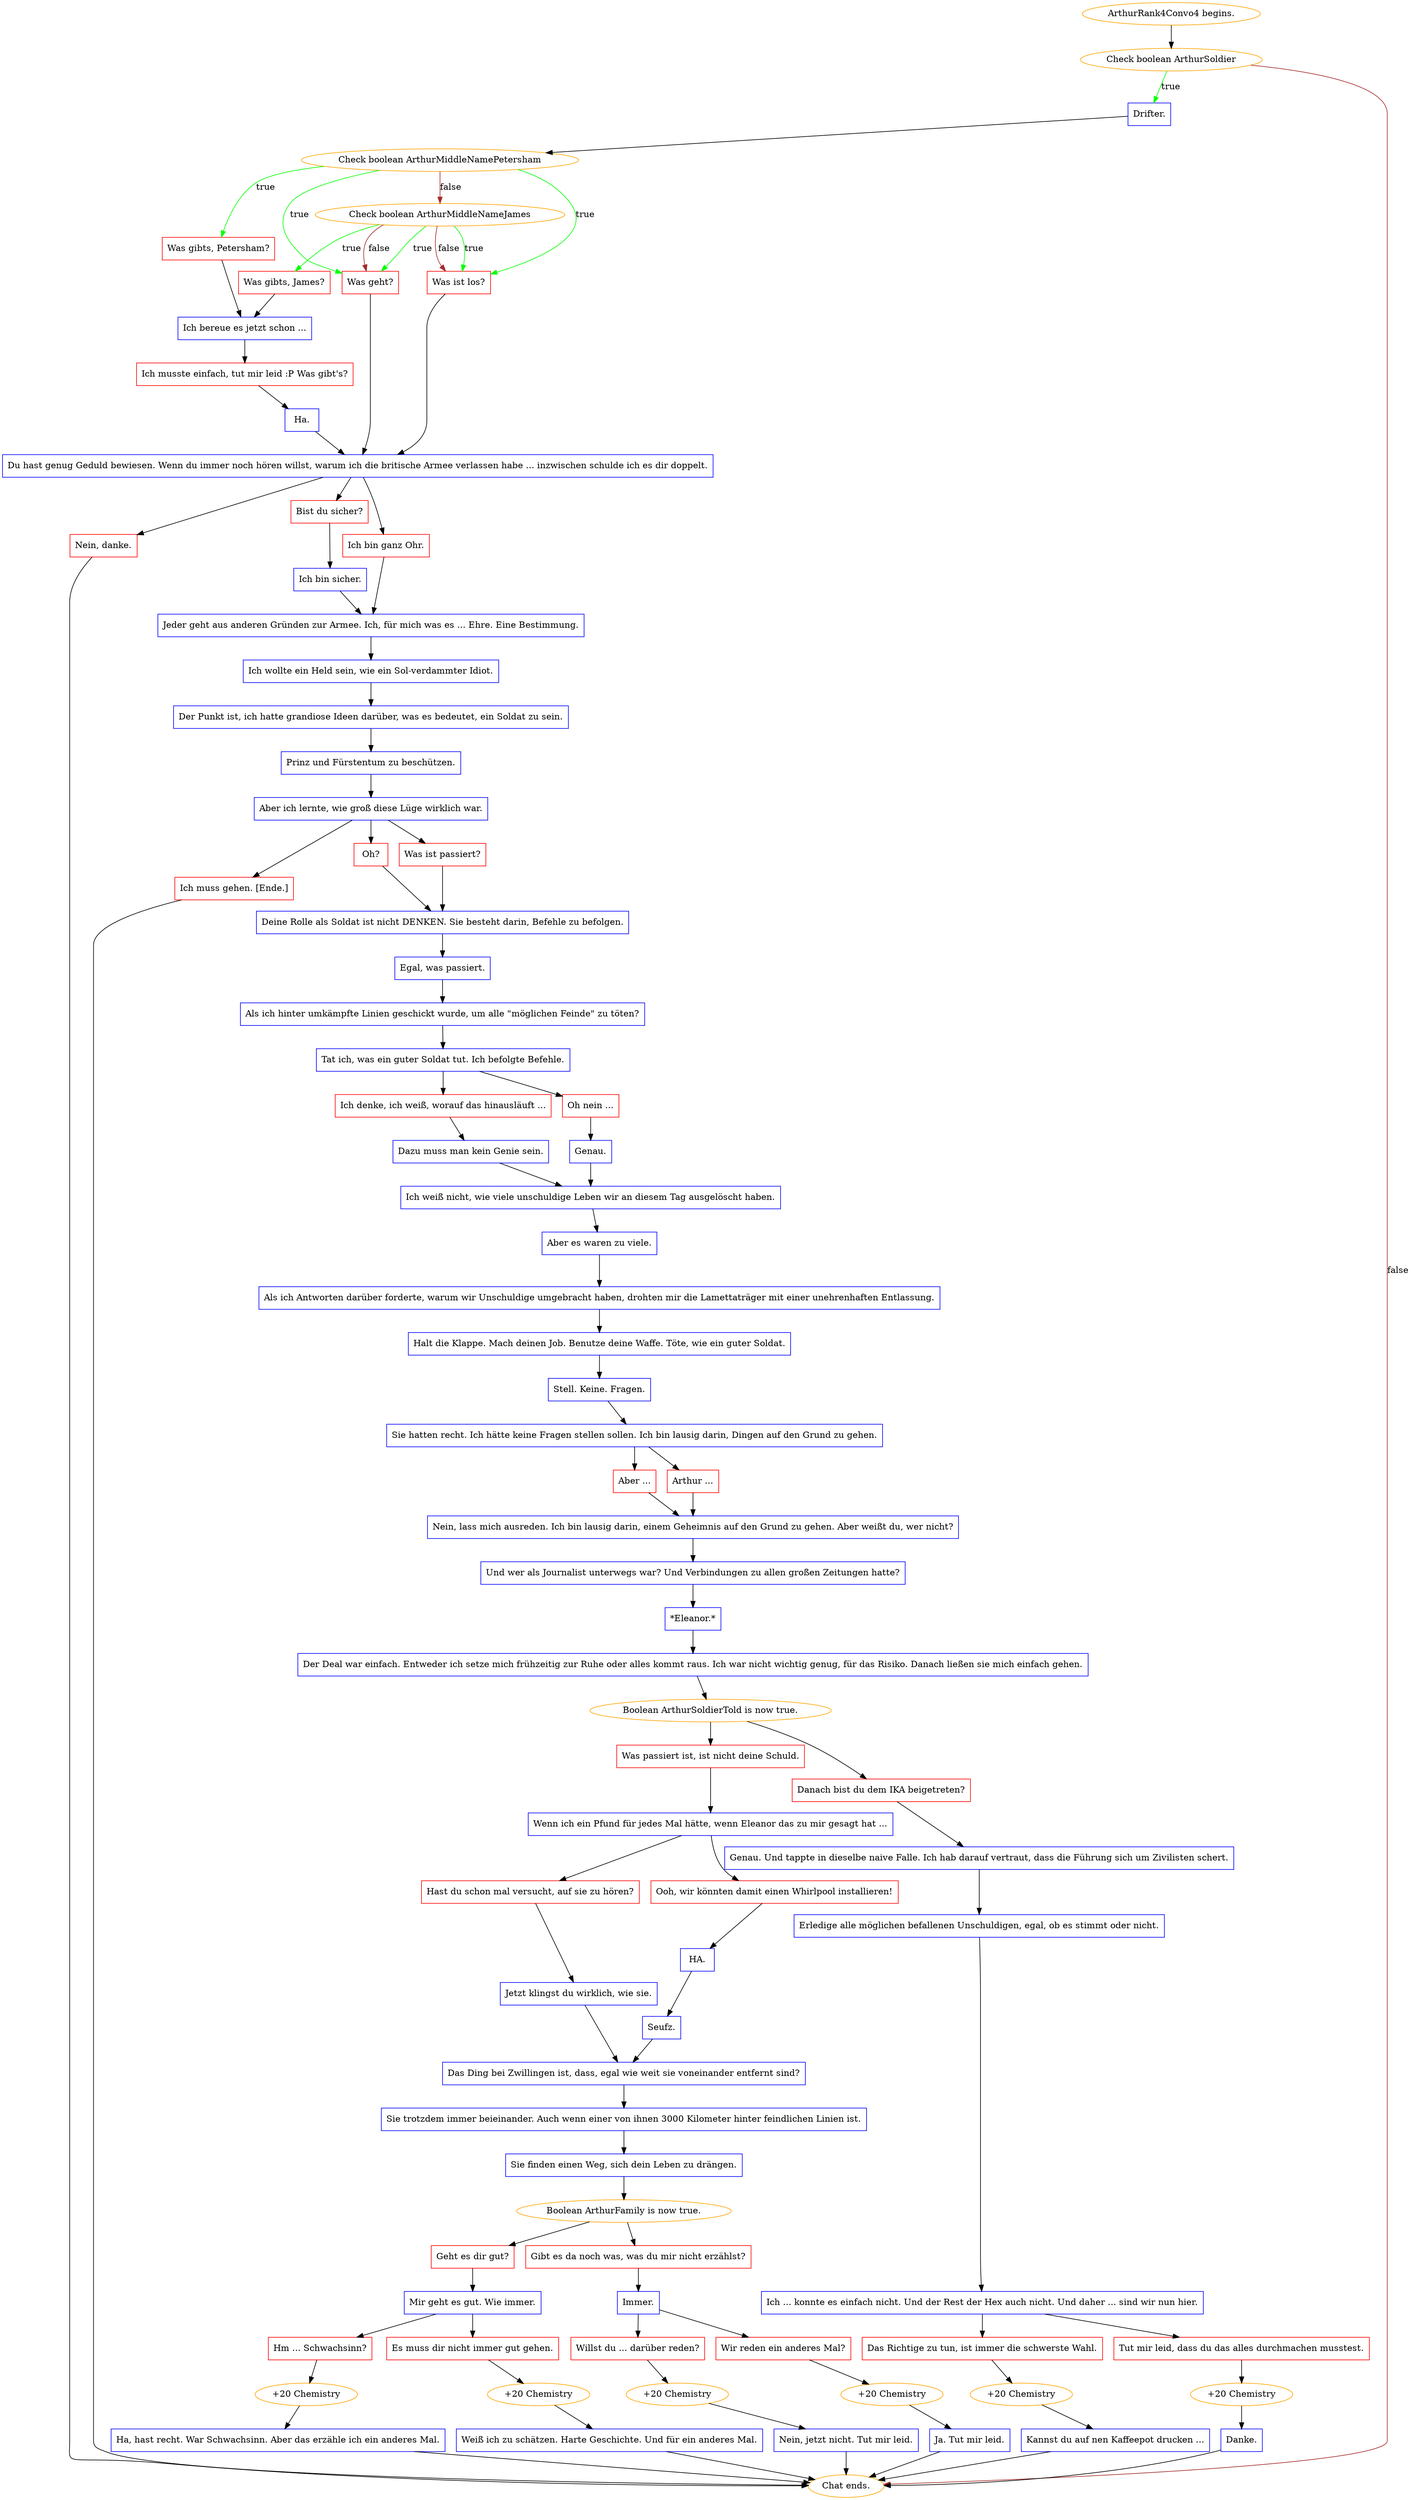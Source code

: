digraph {
	"ArthurRank4Convo4 begins." [color=orange];
		"ArthurRank4Convo4 begins." -> j1651121292;
	j1651121292 [label="Check boolean ArthurSoldier",color=orange];
		j1651121292 -> j3806170266 [label=true,color=green];
		j1651121292 -> "Chat ends." [label=false,color=brown];
	j3806170266 [label="Drifter.",shape=box,color=blue];
		j3806170266 -> j2062515714;
	"Chat ends." [color=orange];
	j2062515714 [label="Check boolean ArthurMiddleNamePetersham",color=orange];
		j2062515714 -> j3064604488 [label=true,color=green];
		j2062515714 -> j809876088 [label=true,color=green];
		j2062515714 -> j452737799 [label=true,color=green];
		j2062515714 -> j2878711458 [label=false,color=brown];
	j3064604488 [label="Was gibts, Petersham?",shape=box,color=red];
		j3064604488 -> j1927870112;
	j809876088 [label="Was geht?",shape=box,color=red];
		j809876088 -> j818998929;
	j452737799 [label="Was ist los?",shape=box,color=red];
		j452737799 -> j818998929;
	j2878711458 [label="Check boolean ArthurMiddleNameJames",color=orange];
		j2878711458 -> j813998855 [label=true,color=green];
		j2878711458 -> j809876088 [label=true,color=green];
		j2878711458 -> j452737799 [label=true,color=green];
		j2878711458 -> j809876088 [label=false,color=brown];
		j2878711458 -> j452737799 [label=false,color=brown];
	j1927870112 [label="Ich bereue es jetzt schon ...",shape=box,color=blue];
		j1927870112 -> j264294962;
	j818998929 [label="Du hast genug Geduld bewiesen. Wenn du immer noch hören willst, warum ich die britische Armee verlassen habe ... inzwischen schulde ich es dir doppelt.",shape=box,color=blue];
		j818998929 -> j274410731;
		j818998929 -> j1915777177;
		j818998929 -> j3633535132;
	j813998855 [label="Was gibts, James?",shape=box,color=red];
		j813998855 -> j1927870112;
	j264294962 [label="Ich musste einfach, tut mir leid :P Was gibt's?",shape=box,color=red];
		j264294962 -> j622674100;
	j274410731 [label="Bist du sicher?",shape=box,color=red];
		j274410731 -> j936101595;
	j1915777177 [label="Ich bin ganz Ohr.",shape=box,color=red];
		j1915777177 -> j822044881;
	j3633535132 [label="Nein, danke.",shape=box,color=red];
		j3633535132 -> "Chat ends.";
	j622674100 [label="Ha.",shape=box,color=blue];
		j622674100 -> j818998929;
	j936101595 [label="Ich bin sicher.",shape=box,color=blue];
		j936101595 -> j822044881;
	j822044881 [label="Jeder geht aus anderen Gründen zur Armee. Ich, für mich was es ... Ehre. Eine Bestimmung.",shape=box,color=blue];
		j822044881 -> j1316693416;
	j1316693416 [label="Ich wollte ein Held sein, wie ein Sol-verdammter Idiot.",shape=box,color=blue];
		j1316693416 -> j2805077193;
	j2805077193 [label="Der Punkt ist, ich hatte grandiose Ideen darüber, was es bedeutet, ein Soldat zu sein.",shape=box,color=blue];
		j2805077193 -> j608895692;
	j608895692 [label="Prinz und Fürstentum zu beschützen.",shape=box,color=blue];
		j608895692 -> j449673421;
	j449673421 [label="Aber ich lernte, wie groß diese Lüge wirklich war.",shape=box,color=blue];
		j449673421 -> j3811700698;
		j449673421 -> j3124001933;
		j449673421 -> j3277836291;
	j3811700698 [label="Was ist passiert?",shape=box,color=red];
		j3811700698 -> j3353433493;
	j3124001933 [label="Oh?",shape=box,color=red];
		j3124001933 -> j3353433493;
	j3277836291 [label="Ich muss gehen. [Ende.]",shape=box,color=red];
		j3277836291 -> "Chat ends.";
	j3353433493 [label="Deine Rolle als Soldat ist nicht DENKEN. Sie besteht darin, Befehle zu befolgen.",shape=box,color=blue];
		j3353433493 -> j442562704;
	j442562704 [label="Egal, was passiert.",shape=box,color=blue];
		j442562704 -> j3319944462;
	j3319944462 [label="Als ich hinter umkämpfte Linien geschickt wurde, um alle \"möglichen Feinde\" zu töten?",shape=box,color=blue];
		j3319944462 -> j2545518289;
	j2545518289 [label="Tat ich, was ein guter Soldat tut. Ich befolgte Befehle.",shape=box,color=blue];
		j2545518289 -> j3410670624;
		j2545518289 -> j2451307842;
	j3410670624 [label="Ich denke, ich weiß, worauf das hinausläuft ...",shape=box,color=red];
		j3410670624 -> j2264780980;
	j2451307842 [label="Oh nein ...",shape=box,color=red];
		j2451307842 -> j2889689634;
	j2264780980 [label="Dazu muss man kein Genie sein.",shape=box,color=blue];
		j2264780980 -> j592496038;
	j2889689634 [label="Genau.",shape=box,color=blue];
		j2889689634 -> j592496038;
	j592496038 [label="Ich weiß nicht, wie viele unschuldige Leben wir an diesem Tag ausgelöscht haben.",shape=box,color=blue];
		j592496038 -> j1600230720;
	j1600230720 [label="Aber es waren zu viele.",shape=box,color=blue];
		j1600230720 -> j2997098945;
	j2997098945 [label="Als ich Antworten darüber forderte, warum wir Unschuldige umgebracht haben, drohten mir die Lamettaträger mit einer unehrenhaften Entlassung.",shape=box,color=blue];
		j2997098945 -> j1915731349;
	j1915731349 [label="Halt die Klappe. Mach deinen Job. Benutze deine Waffe. Töte, wie ein guter Soldat.",shape=box,color=blue];
		j1915731349 -> j3313002129;
	j3313002129 [label="Stell. Keine. Fragen.",shape=box,color=blue];
		j3313002129 -> j3326032148;
	j3326032148 [label="Sie hatten recht. Ich hätte keine Fragen stellen sollen. Ich bin lausig darin, Dingen auf den Grund zu gehen.",shape=box,color=blue];
		j3326032148 -> j1249544036;
		j3326032148 -> j2359122883;
	j1249544036 [label="Aber ...",shape=box,color=red];
		j1249544036 -> j2332963220;
	j2359122883 [label="Arthur ...",shape=box,color=red];
		j2359122883 -> j2332963220;
	j2332963220 [label="Nein, lass mich ausreden. Ich bin lausig darin, einem Geheimnis auf den Grund zu gehen. Aber weißt du, wer nicht?",shape=box,color=blue];
		j2332963220 -> j773172865;
	j773172865 [label="Und wer als Journalist unterwegs war? Und Verbindungen zu allen großen Zeitungen hatte?",shape=box,color=blue];
		j773172865 -> j451915306;
	j451915306 [label="*Eleanor.*",shape=box,color=blue];
		j451915306 -> j2744247074;
	j2744247074 [label="Der Deal war einfach. Entweder ich setze mich frühzeitig zur Ruhe oder alles kommt raus. Ich war nicht wichtig genug, für das Risiko. Danach ließen sie mich einfach gehen.",shape=box,color=blue];
		j2744247074 -> j1539124429;
	j1539124429 [label="Boolean ArthurSoldierTold is now true.",color=orange];
		j1539124429 -> j3132553637;
		j1539124429 -> j3336842138;
	j3132553637 [label="Danach bist du dem IKA beigetreten?",shape=box,color=red];
		j3132553637 -> j192099656;
	j3336842138 [label="Was passiert ist, ist nicht deine Schuld.",shape=box,color=red];
		j3336842138 -> j1252774644;
	j192099656 [label="Genau. Und tappte in dieselbe naive Falle. Ich hab darauf vertraut, dass die Führung sich um Zivilisten schert.",shape=box,color=blue];
		j192099656 -> j3401329624;
	j1252774644 [label="Wenn ich ein Pfund für jedes Mal hätte, wenn Eleanor das zu mir gesagt hat ...",shape=box,color=blue];
		j1252774644 -> j961778311;
		j1252774644 -> j4059717676;
	j3401329624 [label="Erledige alle möglichen befallenen Unschuldigen, egal, ob es stimmt oder nicht.",shape=box,color=blue];
		j3401329624 -> j220238829;
	j961778311 [label="Hast du schon mal versucht, auf sie zu hören?",shape=box,color=red];
		j961778311 -> j1001255498;
	j4059717676 [label="Ooh, wir könnten damit einen Whirlpool installieren!",shape=box,color=red];
		j4059717676 -> j2895965670;
	j220238829 [label="Ich ... konnte es einfach nicht. Und der Rest der Hex auch nicht. Und daher ... sind wir nun hier.",shape=box,color=blue];
		j220238829 -> j1119700914;
		j220238829 -> j1321192588;
	j1001255498 [label="Jetzt klingst du wirklich, wie sie.",shape=box,color=blue];
		j1001255498 -> j1820470804;
	j2895965670 [label="HA.",shape=box,color=blue];
		j2895965670 -> j1145664255;
	j1119700914 [label="Tut mir leid, dass du das alles durchmachen musstest.",shape=box,color=red];
		j1119700914 -> j737186562;
	j1321192588 [label="Das Richtige zu tun, ist immer die schwerste Wahl.",shape=box,color=red];
		j1321192588 -> j373547203;
	j1820470804 [label="Das Ding bei Zwillingen ist, dass, egal wie weit sie voneinander entfernt sind?",shape=box,color=blue];
		j1820470804 -> j3844189536;
	j1145664255 [label="Seufz.",shape=box,color=blue];
		j1145664255 -> j1820470804;
	j737186562 [label="+20 Chemistry",color=orange];
		j737186562 -> j2186877093;
	j373547203 [label="+20 Chemistry",color=orange];
		j373547203 -> j2356091341;
	j3844189536 [label="Sie trotzdem immer beieinander. Auch wenn einer von ihnen 3000 Kilometer hinter feindlichen Linien ist.",shape=box,color=blue];
		j3844189536 -> j761822410;
	j2186877093 [label="Danke.",shape=box,color=blue];
		j2186877093 -> "Chat ends.";
	j2356091341 [label="Kannst du auf nen Kaffeepot drucken ...",shape=box,color=blue];
		j2356091341 -> "Chat ends.";
	j761822410 [label="Sie finden einen Weg, sich dein Leben zu drängen.",shape=box,color=blue];
		j761822410 -> j730258552;
	j730258552 [label="Boolean ArthurFamily is now true.",color=orange];
		j730258552 -> j1298190269;
		j730258552 -> j732081210;
	j1298190269 [label="Geht es dir gut?",shape=box,color=red];
		j1298190269 -> j2860308043;
	j732081210 [label="Gibt es da noch was, was du mir nicht erzählst?",shape=box,color=red];
		j732081210 -> j1823044533;
	j2860308043 [label="Mir geht es gut. Wie immer.",shape=box,color=blue];
		j2860308043 -> j2421570633;
		j2860308043 -> j2047010459;
	j1823044533 [label="Immer.",shape=box,color=blue];
		j1823044533 -> j238962695;
		j1823044533 -> j1397895386;
	j2421570633 [label="Es muss dir nicht immer gut gehen.",shape=box,color=red];
		j2421570633 -> j1990801006;
	j2047010459 [label="Hm ... Schwachsinn?",shape=box,color=red];
		j2047010459 -> j3905315372;
	j238962695 [label="Wir reden ein anderes Mal?",shape=box,color=red];
		j238962695 -> j1337589628;
	j1397895386 [label="Willst du ... darüber reden?",shape=box,color=red];
		j1397895386 -> j3120393780;
	j1990801006 [label="+20 Chemistry",color=orange];
		j1990801006 -> j4257483447;
	j3905315372 [label="+20 Chemistry",color=orange];
		j3905315372 -> j364245228;
	j1337589628 [label="+20 Chemistry",color=orange];
		j1337589628 -> j4160671331;
	j3120393780 [label="+20 Chemistry",color=orange];
		j3120393780 -> j3858217184;
	j4257483447 [label="Weiß ich zu schätzen. Harte Geschichte. Und für ein anderes Mal.",shape=box,color=blue];
		j4257483447 -> "Chat ends.";
	j364245228 [label="Ha, hast recht. War Schwachsinn. Aber das erzähle ich ein anderes Mal.",shape=box,color=blue];
		j364245228 -> "Chat ends.";
	j4160671331 [label="Ja. Tut mir leid.",shape=box,color=blue];
		j4160671331 -> "Chat ends.";
	j3858217184 [label="Nein, jetzt nicht. Tut mir leid.",shape=box,color=blue];
		j3858217184 -> "Chat ends.";
}